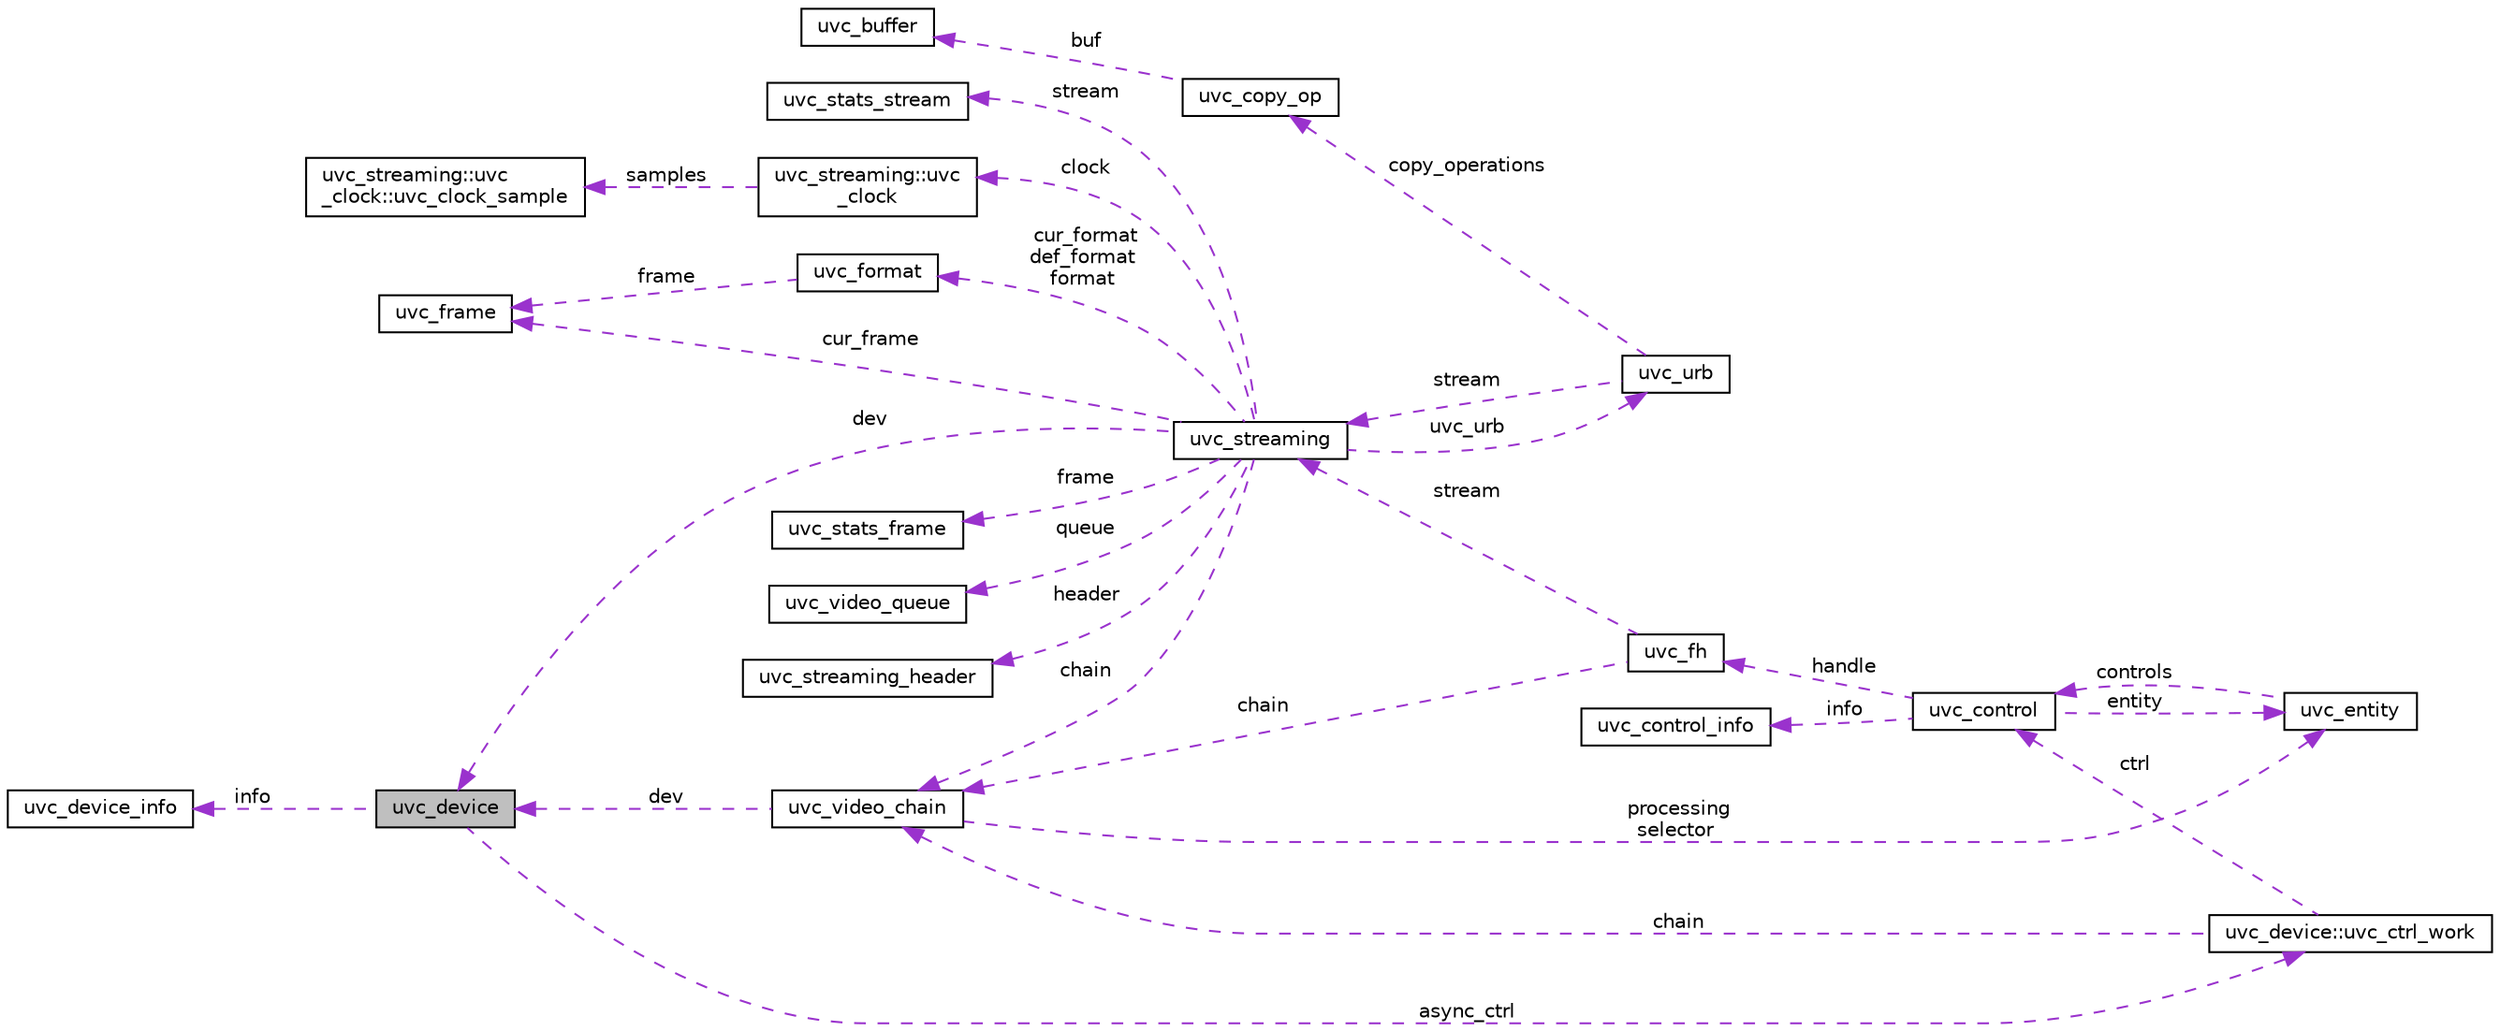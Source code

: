 digraph "uvc_device"
{
 // LATEX_PDF_SIZE
  edge [fontname="Helvetica",fontsize="10",labelfontname="Helvetica",labelfontsize="10"];
  node [fontname="Helvetica",fontsize="10",shape=record];
  rankdir="LR";
  Node1 [label="uvc_device",height=0.2,width=0.4,color="black", fillcolor="grey75", style="filled", fontcolor="black",tooltip=" "];
  Node2 -> Node1 [dir="back",color="darkorchid3",fontsize="10",style="dashed",label=" async_ctrl" ,fontname="Helvetica"];
  Node2 [label="uvc_device::uvc_ctrl_work",height=0.2,width=0.4,color="black", fillcolor="white", style="filled",URL="$structuvc__device_1_1uvc__ctrl__work.html",tooltip=" "];
  Node3 -> Node2 [dir="back",color="darkorchid3",fontsize="10",style="dashed",label=" chain" ,fontname="Helvetica"];
  Node3 [label="uvc_video_chain",height=0.2,width=0.4,color="black", fillcolor="white", style="filled",URL="$structuvc__video__chain.html",tooltip=" "];
  Node4 -> Node3 [dir="back",color="darkorchid3",fontsize="10",style="dashed",label=" processing\nselector" ,fontname="Helvetica"];
  Node4 [label="uvc_entity",height=0.2,width=0.4,color="black", fillcolor="white", style="filled",URL="$structuvc__entity.html",tooltip=" "];
  Node5 -> Node4 [dir="back",color="darkorchid3",fontsize="10",style="dashed",label=" controls" ,fontname="Helvetica"];
  Node5 [label="uvc_control",height=0.2,width=0.4,color="black", fillcolor="white", style="filled",URL="$structuvc__control.html",tooltip=" "];
  Node4 -> Node5 [dir="back",color="darkorchid3",fontsize="10",style="dashed",label=" entity" ,fontname="Helvetica"];
  Node6 -> Node5 [dir="back",color="darkorchid3",fontsize="10",style="dashed",label=" info" ,fontname="Helvetica"];
  Node6 [label="uvc_control_info",height=0.2,width=0.4,color="black", fillcolor="white", style="filled",URL="$structuvc__control__info.html",tooltip=" "];
  Node7 -> Node5 [dir="back",color="darkorchid3",fontsize="10",style="dashed",label=" handle" ,fontname="Helvetica"];
  Node7 [label="uvc_fh",height=0.2,width=0.4,color="black", fillcolor="white", style="filled",URL="$structuvc__fh.html",tooltip=" "];
  Node3 -> Node7 [dir="back",color="darkorchid3",fontsize="10",style="dashed",label=" chain" ,fontname="Helvetica"];
  Node8 -> Node7 [dir="back",color="darkorchid3",fontsize="10",style="dashed",label=" stream" ,fontname="Helvetica"];
  Node8 [label="uvc_streaming",height=0.2,width=0.4,color="black", fillcolor="white", style="filled",URL="$structuvc__streaming.html",tooltip=" "];
  Node9 -> Node8 [dir="back",color="darkorchid3",fontsize="10",style="dashed",label=" clock" ,fontname="Helvetica"];
  Node9 [label="uvc_streaming::uvc\l_clock",height=0.2,width=0.4,color="black", fillcolor="white", style="filled",URL="$structuvc__streaming_1_1uvc__clock.html",tooltip=" "];
  Node10 -> Node9 [dir="back",color="darkorchid3",fontsize="10",style="dashed",label=" samples" ,fontname="Helvetica"];
  Node10 [label="uvc_streaming::uvc\l_clock::uvc_clock_sample",height=0.2,width=0.4,color="black", fillcolor="white", style="filled",URL="$structuvc__streaming_1_1uvc__clock_1_1uvc__clock__sample.html",tooltip=" "];
  Node3 -> Node8 [dir="back",color="darkorchid3",fontsize="10",style="dashed",label=" chain" ,fontname="Helvetica"];
  Node11 -> Node8 [dir="back",color="darkorchid3",fontsize="10",style="dashed",label=" uvc_urb" ,fontname="Helvetica"];
  Node11 [label="uvc_urb",height=0.2,width=0.4,color="black", fillcolor="white", style="filled",URL="$structuvc__urb.html",tooltip=" "];
  Node12 -> Node11 [dir="back",color="darkorchid3",fontsize="10",style="dashed",label=" copy_operations" ,fontname="Helvetica"];
  Node12 [label="uvc_copy_op",height=0.2,width=0.4,color="black", fillcolor="white", style="filled",URL="$structuvc__copy__op.html",tooltip=" "];
  Node13 -> Node12 [dir="back",color="darkorchid3",fontsize="10",style="dashed",label=" buf" ,fontname="Helvetica"];
  Node13 [label="uvc_buffer",height=0.2,width=0.4,color="black", fillcolor="white", style="filled",URL="$structuvc__buffer.html",tooltip=" "];
  Node8 -> Node11 [dir="back",color="darkorchid3",fontsize="10",style="dashed",label=" stream" ,fontname="Helvetica"];
  Node14 -> Node8 [dir="back",color="darkorchid3",fontsize="10",style="dashed",label=" cur_frame" ,fontname="Helvetica"];
  Node14 [label="uvc_frame",height=0.2,width=0.4,color="black", fillcolor="white", style="filled",URL="$structuvc__frame.html",tooltip=" "];
  Node15 -> Node8 [dir="back",color="darkorchid3",fontsize="10",style="dashed",label=" frame" ,fontname="Helvetica"];
  Node15 [label="uvc_stats_frame",height=0.2,width=0.4,color="black", fillcolor="white", style="filled",URL="$structuvc__stats__frame.html",tooltip=" "];
  Node16 -> Node8 [dir="back",color="darkorchid3",fontsize="10",style="dashed",label=" cur_format\ndef_format\nformat" ,fontname="Helvetica"];
  Node16 [label="uvc_format",height=0.2,width=0.4,color="black", fillcolor="white", style="filled",URL="$structuvc__format.html",tooltip=" "];
  Node14 -> Node16 [dir="back",color="darkorchid3",fontsize="10",style="dashed",label=" frame" ,fontname="Helvetica"];
  Node17 -> Node8 [dir="back",color="darkorchid3",fontsize="10",style="dashed",label=" queue" ,fontname="Helvetica"];
  Node17 [label="uvc_video_queue",height=0.2,width=0.4,color="black", fillcolor="white", style="filled",URL="$structuvc__video__queue.html",tooltip=" "];
  Node18 -> Node8 [dir="back",color="darkorchid3",fontsize="10",style="dashed",label=" header" ,fontname="Helvetica"];
  Node18 [label="uvc_streaming_header",height=0.2,width=0.4,color="black", fillcolor="white", style="filled",URL="$structuvc__streaming__header.html",tooltip=" "];
  Node19 -> Node8 [dir="back",color="darkorchid3",fontsize="10",style="dashed",label=" stream" ,fontname="Helvetica"];
  Node19 [label="uvc_stats_stream",height=0.2,width=0.4,color="black", fillcolor="white", style="filled",URL="$structuvc__stats__stream.html",tooltip=" "];
  Node1 -> Node8 [dir="back",color="darkorchid3",fontsize="10",style="dashed",label=" dev" ,fontname="Helvetica"];
  Node1 -> Node3 [dir="back",color="darkorchid3",fontsize="10",style="dashed",label=" dev" ,fontname="Helvetica"];
  Node5 -> Node2 [dir="back",color="darkorchid3",fontsize="10",style="dashed",label=" ctrl" ,fontname="Helvetica"];
  Node20 -> Node1 [dir="back",color="darkorchid3",fontsize="10",style="dashed",label=" info" ,fontname="Helvetica"];
  Node20 [label="uvc_device_info",height=0.2,width=0.4,color="black", fillcolor="white", style="filled",URL="$structuvc__device__info.html",tooltip=" "];
}
